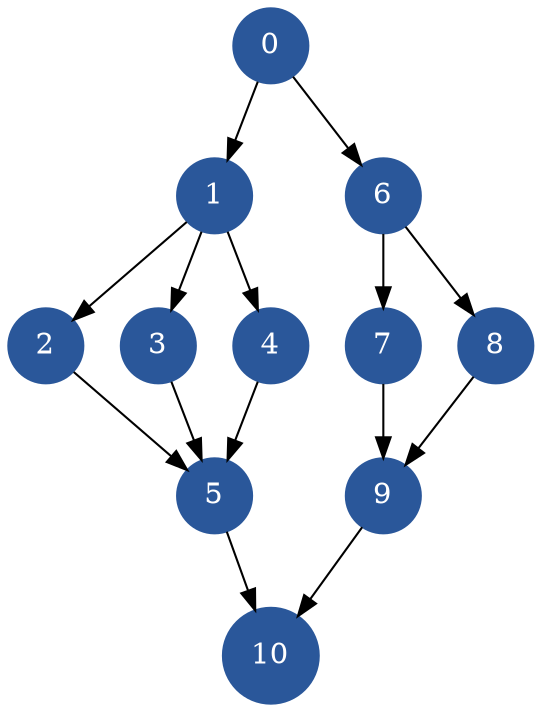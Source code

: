 digraph coder {  graph[]
resolution = 600
node [width = 0.5,shape=circle,color="#2A579A",fontcolor ="#FFFFFF", shape=circle, style=filled,fillcolor ="#2A579A"]
0->{1,6}
1->{2,3,4}
2->{5}
3->{5}
4->{5}
5->{10}
6->{7,8}
7->{9}
8->{9}
9->{10}
10->{}
}
